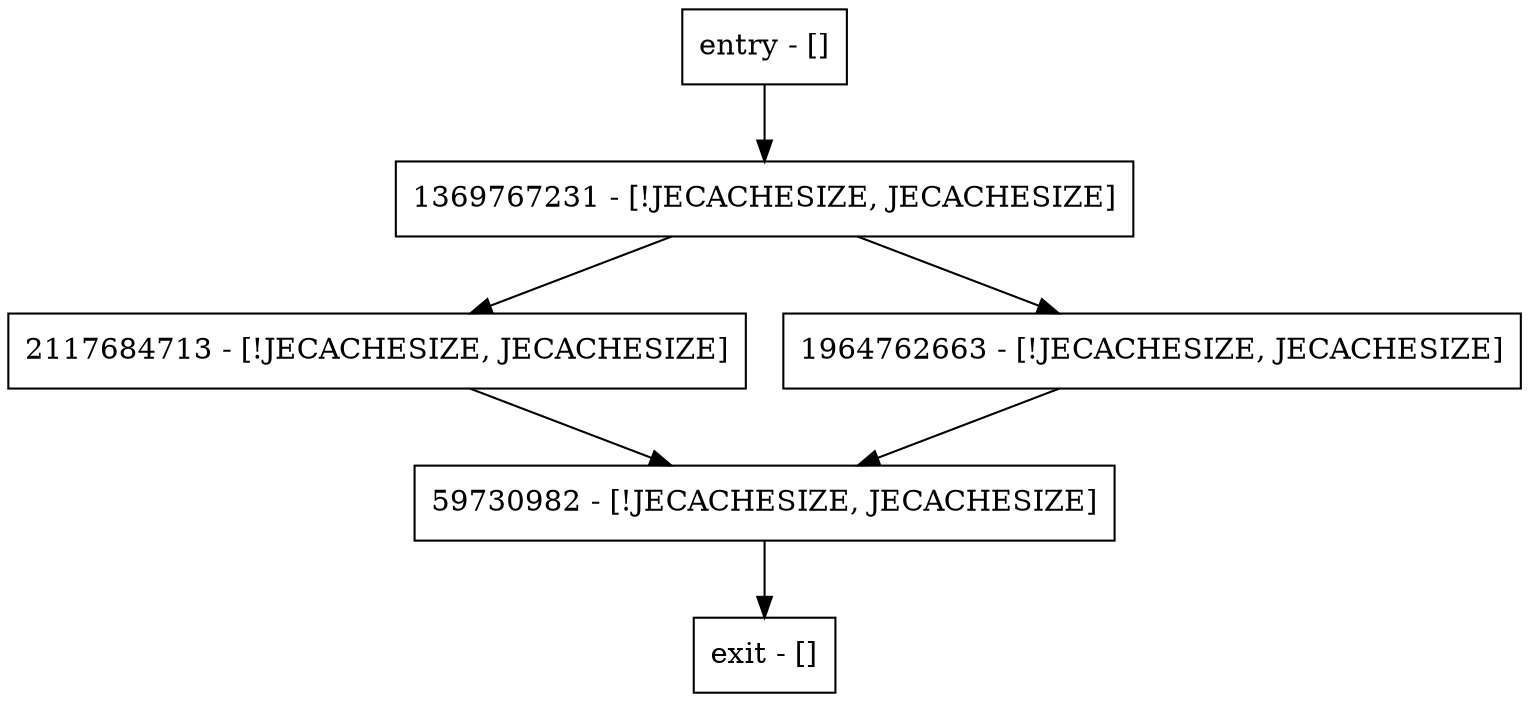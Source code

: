 digraph remove {
node [shape=record];
entry [label="entry - []"];
exit [label="exit - []"];
59730982 [label="59730982 - [!JECACHESIZE, JECACHESIZE]"];
2117684713 [label="2117684713 - [!JECACHESIZE, JECACHESIZE]"];
1369767231 [label="1369767231 - [!JECACHESIZE, JECACHESIZE]"];
1964762663 [label="1964762663 - [!JECACHESIZE, JECACHESIZE]"];
entry;
exit;
entry -> 1369767231;
59730982 -> exit;
2117684713 -> 59730982;
1369767231 -> 2117684713;
1369767231 -> 1964762663;
1964762663 -> 59730982;
}
